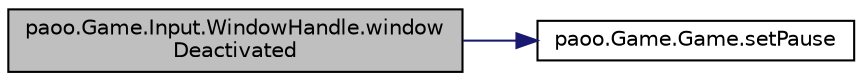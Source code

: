 digraph "paoo.Game.Input.WindowHandle.windowDeactivated"
{
 // LATEX_PDF_SIZE
  edge [fontname="Helvetica",fontsize="10",labelfontname="Helvetica",labelfontsize="10"];
  node [fontname="Helvetica",fontsize="10",shape=record];
  rankdir="LR";
  Node6 [label="paoo.Game.Input.WindowHandle.window\lDeactivated",height=0.2,width=0.4,color="black", fillcolor="grey75", style="filled", fontcolor="black",tooltip=" "];
  Node6 -> Node7 [color="midnightblue",fontsize="10",style="solid",fontname="Helvetica"];
  Node7 [label="paoo.Game.Game.setPause",height=0.2,width=0.4,color="black", fillcolor="white", style="filled",URL="$classpaoo_1_1_game_1_1_game.html#a965237e054132599526675bb31204b8f",tooltip=" "];
}
